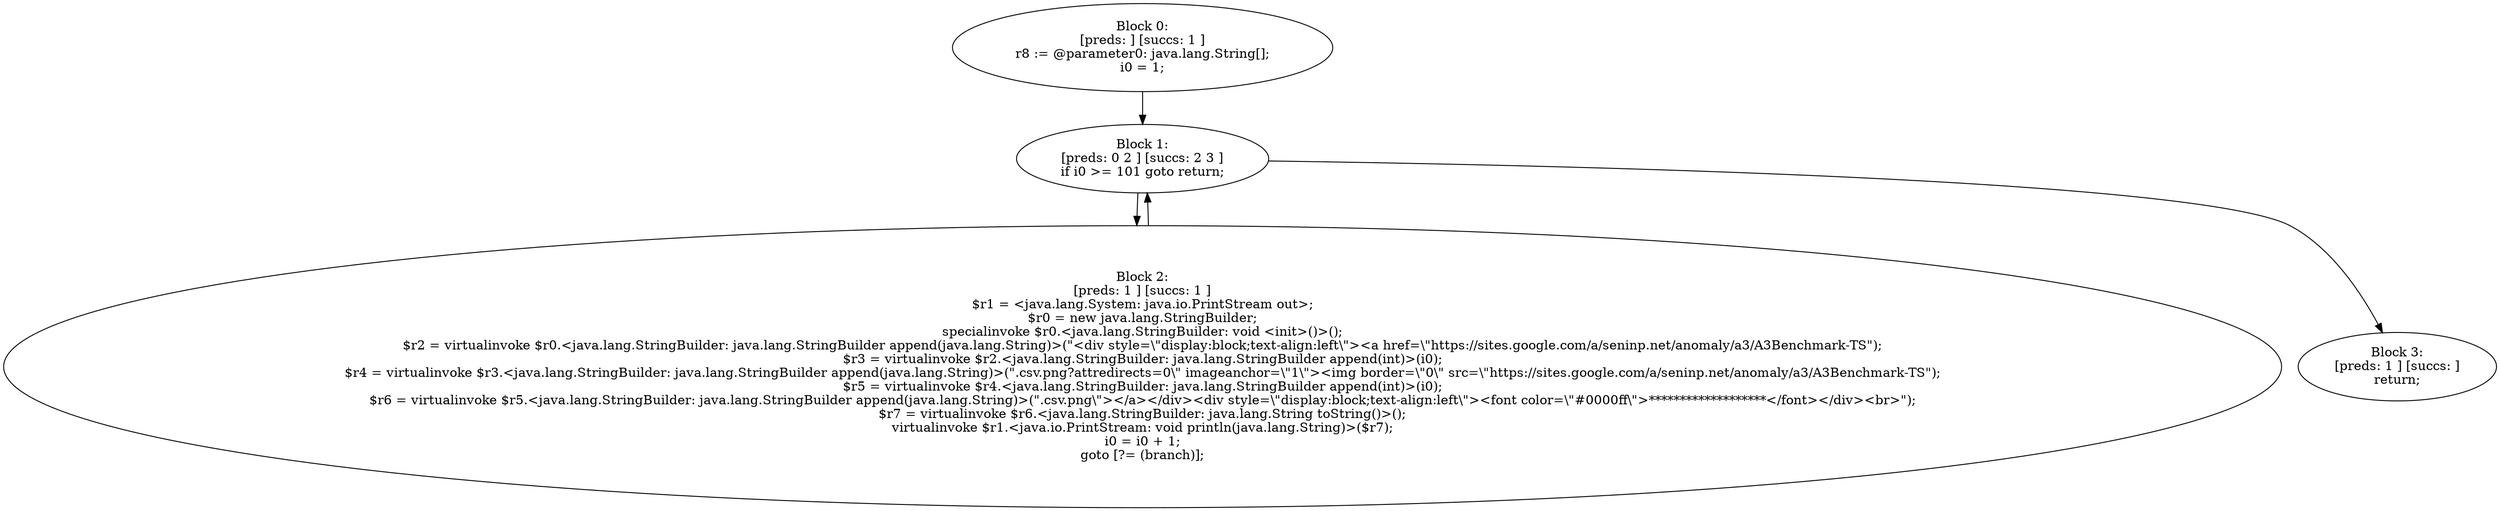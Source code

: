 digraph "unitGraph" {
    "Block 0:
[preds: ] [succs: 1 ]
r8 := @parameter0: java.lang.String[];
i0 = 1;
"
    "Block 1:
[preds: 0 2 ] [succs: 2 3 ]
if i0 >= 101 goto return;
"
    "Block 2:
[preds: 1 ] [succs: 1 ]
$r1 = <java.lang.System: java.io.PrintStream out>;
$r0 = new java.lang.StringBuilder;
specialinvoke $r0.<java.lang.StringBuilder: void <init>()>();
$r2 = virtualinvoke $r0.<java.lang.StringBuilder: java.lang.StringBuilder append(java.lang.String)>(\"<div style=\\\"display:block;text-align:left\\\"><a href=\\\"https://sites.google.com/a/seninp.net/anomaly/a3/A3Benchmark-TS\");
$r3 = virtualinvoke $r2.<java.lang.StringBuilder: java.lang.StringBuilder append(int)>(i0);
$r4 = virtualinvoke $r3.<java.lang.StringBuilder: java.lang.StringBuilder append(java.lang.String)>(\".csv.png?attredirects=0\\\" imageanchor=\\\"1\\\"><img border=\\\"0\\\" src=\\\"https://sites.google.com/a/seninp.net/anomaly/a3/A3Benchmark-TS\");
$r5 = virtualinvoke $r4.<java.lang.StringBuilder: java.lang.StringBuilder append(int)>(i0);
$r6 = virtualinvoke $r5.<java.lang.StringBuilder: java.lang.StringBuilder append(java.lang.String)>(\".csv.png\\\"></a></div><div style=\\\"display:block;text-align:left\\\"><font color=\\\"#0000ff\\\">*******************</font></div><br>\");
$r7 = virtualinvoke $r6.<java.lang.StringBuilder: java.lang.String toString()>();
virtualinvoke $r1.<java.io.PrintStream: void println(java.lang.String)>($r7);
i0 = i0 + 1;
goto [?= (branch)];
"
    "Block 3:
[preds: 1 ] [succs: ]
return;
"
    "Block 0:
[preds: ] [succs: 1 ]
r8 := @parameter0: java.lang.String[];
i0 = 1;
"->"Block 1:
[preds: 0 2 ] [succs: 2 3 ]
if i0 >= 101 goto return;
";
    "Block 1:
[preds: 0 2 ] [succs: 2 3 ]
if i0 >= 101 goto return;
"->"Block 2:
[preds: 1 ] [succs: 1 ]
$r1 = <java.lang.System: java.io.PrintStream out>;
$r0 = new java.lang.StringBuilder;
specialinvoke $r0.<java.lang.StringBuilder: void <init>()>();
$r2 = virtualinvoke $r0.<java.lang.StringBuilder: java.lang.StringBuilder append(java.lang.String)>(\"<div style=\\\"display:block;text-align:left\\\"><a href=\\\"https://sites.google.com/a/seninp.net/anomaly/a3/A3Benchmark-TS\");
$r3 = virtualinvoke $r2.<java.lang.StringBuilder: java.lang.StringBuilder append(int)>(i0);
$r4 = virtualinvoke $r3.<java.lang.StringBuilder: java.lang.StringBuilder append(java.lang.String)>(\".csv.png?attredirects=0\\\" imageanchor=\\\"1\\\"><img border=\\\"0\\\" src=\\\"https://sites.google.com/a/seninp.net/anomaly/a3/A3Benchmark-TS\");
$r5 = virtualinvoke $r4.<java.lang.StringBuilder: java.lang.StringBuilder append(int)>(i0);
$r6 = virtualinvoke $r5.<java.lang.StringBuilder: java.lang.StringBuilder append(java.lang.String)>(\".csv.png\\\"></a></div><div style=\\\"display:block;text-align:left\\\"><font color=\\\"#0000ff\\\">*******************</font></div><br>\");
$r7 = virtualinvoke $r6.<java.lang.StringBuilder: java.lang.String toString()>();
virtualinvoke $r1.<java.io.PrintStream: void println(java.lang.String)>($r7);
i0 = i0 + 1;
goto [?= (branch)];
";
    "Block 1:
[preds: 0 2 ] [succs: 2 3 ]
if i0 >= 101 goto return;
"->"Block 3:
[preds: 1 ] [succs: ]
return;
";
    "Block 2:
[preds: 1 ] [succs: 1 ]
$r1 = <java.lang.System: java.io.PrintStream out>;
$r0 = new java.lang.StringBuilder;
specialinvoke $r0.<java.lang.StringBuilder: void <init>()>();
$r2 = virtualinvoke $r0.<java.lang.StringBuilder: java.lang.StringBuilder append(java.lang.String)>(\"<div style=\\\"display:block;text-align:left\\\"><a href=\\\"https://sites.google.com/a/seninp.net/anomaly/a3/A3Benchmark-TS\");
$r3 = virtualinvoke $r2.<java.lang.StringBuilder: java.lang.StringBuilder append(int)>(i0);
$r4 = virtualinvoke $r3.<java.lang.StringBuilder: java.lang.StringBuilder append(java.lang.String)>(\".csv.png?attredirects=0\\\" imageanchor=\\\"1\\\"><img border=\\\"0\\\" src=\\\"https://sites.google.com/a/seninp.net/anomaly/a3/A3Benchmark-TS\");
$r5 = virtualinvoke $r4.<java.lang.StringBuilder: java.lang.StringBuilder append(int)>(i0);
$r6 = virtualinvoke $r5.<java.lang.StringBuilder: java.lang.StringBuilder append(java.lang.String)>(\".csv.png\\\"></a></div><div style=\\\"display:block;text-align:left\\\"><font color=\\\"#0000ff\\\">*******************</font></div><br>\");
$r7 = virtualinvoke $r6.<java.lang.StringBuilder: java.lang.String toString()>();
virtualinvoke $r1.<java.io.PrintStream: void println(java.lang.String)>($r7);
i0 = i0 + 1;
goto [?= (branch)];
"->"Block 1:
[preds: 0 2 ] [succs: 2 3 ]
if i0 >= 101 goto return;
";
}
